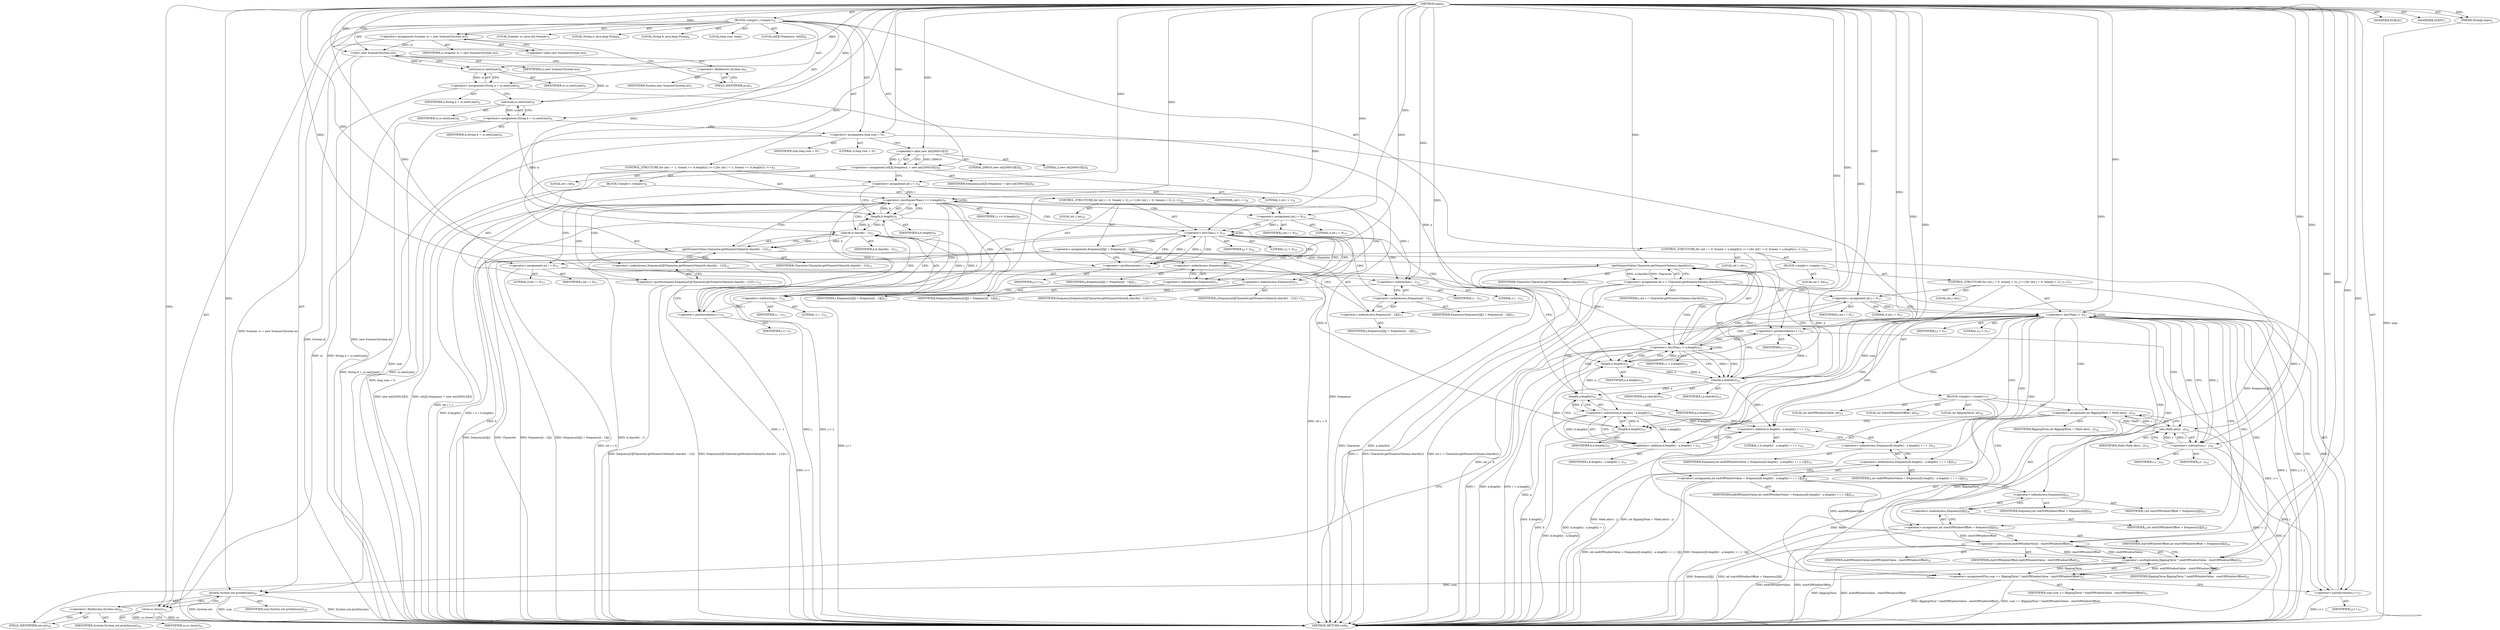 digraph "main" {  
"19" [label = <(METHOD,main)<SUB>4</SUB>> ]
"20" [label = <(PARAM,String[] args)<SUB>4</SUB>> ]
"21" [label = <(BLOCK,&lt;empty&gt;,&lt;empty&gt;)<SUB>4</SUB>> ]
"4" [label = <(LOCAL,Scanner sc: java.util.Scanner)<SUB>5</SUB>> ]
"22" [label = <(&lt;operator&gt;.assignment,Scanner sc = new Scanner(System.in))<SUB>5</SUB>> ]
"23" [label = <(IDENTIFIER,sc,Scanner sc = new Scanner(System.in))<SUB>5</SUB>> ]
"24" [label = <(&lt;operator&gt;.alloc,new Scanner(System.in))<SUB>5</SUB>> ]
"25" [label = <(&lt;init&gt;,new Scanner(System.in))<SUB>5</SUB>> ]
"3" [label = <(IDENTIFIER,sc,new Scanner(System.in))<SUB>5</SUB>> ]
"26" [label = <(&lt;operator&gt;.fieldAccess,System.in)<SUB>5</SUB>> ]
"27" [label = <(IDENTIFIER,System,new Scanner(System.in))<SUB>5</SUB>> ]
"28" [label = <(FIELD_IDENTIFIER,in,in)<SUB>5</SUB>> ]
"29" [label = <(LOCAL,String a: java.lang.String)<SUB>6</SUB>> ]
"30" [label = <(LOCAL,String b: java.lang.String)<SUB>6</SUB>> ]
"31" [label = <(&lt;operator&gt;.assignment,String a = sc.nextLine())<SUB>6</SUB>> ]
"32" [label = <(IDENTIFIER,a,String a = sc.nextLine())<SUB>6</SUB>> ]
"33" [label = <(nextLine,sc.nextLine())<SUB>6</SUB>> ]
"34" [label = <(IDENTIFIER,sc,sc.nextLine())<SUB>6</SUB>> ]
"35" [label = <(&lt;operator&gt;.assignment,String b = sc.nextLine())<SUB>6</SUB>> ]
"36" [label = <(IDENTIFIER,b,String b = sc.nextLine())<SUB>6</SUB>> ]
"37" [label = <(nextLine,sc.nextLine())<SUB>6</SUB>> ]
"38" [label = <(IDENTIFIER,sc,sc.nextLine())<SUB>6</SUB>> ]
"39" [label = <(LOCAL,long sum: long)<SUB>7</SUB>> ]
"40" [label = <(&lt;operator&gt;.assignment,long sum = 0)<SUB>7</SUB>> ]
"41" [label = <(IDENTIFIER,sum,long sum = 0)<SUB>7</SUB>> ]
"42" [label = <(LITERAL,0,long sum = 0)<SUB>7</SUB>> ]
"43" [label = <(LOCAL,int[][] frequency: int[][])<SUB>8</SUB>> ]
"44" [label = <(&lt;operator&gt;.assignment,int[][] frequency = new int[200010][2])<SUB>8</SUB>> ]
"45" [label = <(IDENTIFIER,frequency,int[][] frequency = new int[200010][2])<SUB>8</SUB>> ]
"46" [label = <(&lt;operator&gt;.alloc,new int[200010][2])> ]
"47" [label = <(LITERAL,200010,new int[200010][2])<SUB>8</SUB>> ]
"48" [label = <(LITERAL,2,new int[200010][2])<SUB>8</SUB>> ]
"49" [label = <(CONTROL_STRUCTURE,for (int i = 1; Some(i &lt;= b.length()); i++),for (int i = 1; Some(i &lt;= b.length()); i++))<SUB>9</SUB>> ]
"50" [label = <(LOCAL,int i: int)<SUB>9</SUB>> ]
"51" [label = <(&lt;operator&gt;.assignment,int i = 1)<SUB>9</SUB>> ]
"52" [label = <(IDENTIFIER,i,int i = 1)<SUB>9</SUB>> ]
"53" [label = <(LITERAL,1,int i = 1)<SUB>9</SUB>> ]
"54" [label = <(&lt;operator&gt;.lessEqualsThan,i &lt;= b.length())<SUB>9</SUB>> ]
"55" [label = <(IDENTIFIER,i,i &lt;= b.length())<SUB>9</SUB>> ]
"56" [label = <(length,b.length())<SUB>9</SUB>> ]
"57" [label = <(IDENTIFIER,b,b.length())<SUB>9</SUB>> ]
"58" [label = <(&lt;operator&gt;.postIncrement,i++)<SUB>9</SUB>> ]
"59" [label = <(IDENTIFIER,i,i++)<SUB>9</SUB>> ]
"60" [label = <(BLOCK,&lt;empty&gt;,&lt;empty&gt;)<SUB>9</SUB>> ]
"61" [label = <(CONTROL_STRUCTURE,for (int j = 0; Some(j &lt; 2); j++),for (int j = 0; Some(j &lt; 2); j++))<SUB>10</SUB>> ]
"62" [label = <(LOCAL,int j: int)<SUB>10</SUB>> ]
"63" [label = <(&lt;operator&gt;.assignment,int j = 0)<SUB>10</SUB>> ]
"64" [label = <(IDENTIFIER,j,int j = 0)<SUB>10</SUB>> ]
"65" [label = <(LITERAL,0,int j = 0)<SUB>10</SUB>> ]
"66" [label = <(&lt;operator&gt;.lessThan,j &lt; 2)<SUB>10</SUB>> ]
"67" [label = <(IDENTIFIER,j,j &lt; 2)<SUB>10</SUB>> ]
"68" [label = <(LITERAL,2,j &lt; 2)<SUB>10</SUB>> ]
"69" [label = <(&lt;operator&gt;.postIncrement,j++)<SUB>10</SUB>> ]
"70" [label = <(IDENTIFIER,j,j++)<SUB>10</SUB>> ]
"71" [label = <(&lt;operator&gt;.assignment,frequency[i][j] = frequency[i - 1][j])<SUB>11</SUB>> ]
"72" [label = <(&lt;operator&gt;.indexAccess,frequency[i][j])<SUB>11</SUB>> ]
"73" [label = <(&lt;operator&gt;.indexAccess,frequency[i])<SUB>11</SUB>> ]
"74" [label = <(IDENTIFIER,frequency,frequency[i][j] = frequency[i - 1][j])<SUB>11</SUB>> ]
"75" [label = <(IDENTIFIER,i,frequency[i][j] = frequency[i - 1][j])<SUB>11</SUB>> ]
"76" [label = <(IDENTIFIER,j,frequency[i][j] = frequency[i - 1][j])<SUB>11</SUB>> ]
"77" [label = <(&lt;operator&gt;.indexAccess,frequency[i - 1][j])<SUB>11</SUB>> ]
"78" [label = <(&lt;operator&gt;.indexAccess,frequency[i - 1])<SUB>11</SUB>> ]
"79" [label = <(IDENTIFIER,frequency,frequency[i][j] = frequency[i - 1][j])<SUB>11</SUB>> ]
"80" [label = <(&lt;operator&gt;.subtraction,i - 1)<SUB>11</SUB>> ]
"81" [label = <(IDENTIFIER,i,i - 1)<SUB>11</SUB>> ]
"82" [label = <(LITERAL,1,i - 1)<SUB>11</SUB>> ]
"83" [label = <(IDENTIFIER,j,frequency[i][j] = frequency[i - 1][j])<SUB>11</SUB>> ]
"84" [label = <(&lt;operator&gt;.postIncrement,frequency[i][Character.getNumericValue((b.charAt(i - 1)))]++)<SUB>12</SUB>> ]
"85" [label = <(&lt;operator&gt;.indexAccess,frequency[i][Character.getNumericValue((b.charAt(i - 1)))])<SUB>12</SUB>> ]
"86" [label = <(&lt;operator&gt;.indexAccess,frequency[i])<SUB>12</SUB>> ]
"87" [label = <(IDENTIFIER,frequency,frequency[i][Character.getNumericValue((b.charAt(i - 1)))]++)<SUB>12</SUB>> ]
"88" [label = <(IDENTIFIER,i,frequency[i][Character.getNumericValue((b.charAt(i - 1)))]++)<SUB>12</SUB>> ]
"89" [label = <(getNumericValue,Character.getNumericValue((b.charAt(i - 1))))<SUB>12</SUB>> ]
"90" [label = <(IDENTIFIER,Character,Character.getNumericValue((b.charAt(i - 1))))<SUB>12</SUB>> ]
"91" [label = <(charAt,b.charAt(i - 1))<SUB>12</SUB>> ]
"92" [label = <(IDENTIFIER,b,b.charAt(i - 1))<SUB>12</SUB>> ]
"93" [label = <(&lt;operator&gt;.subtraction,i - 1)<SUB>12</SUB>> ]
"94" [label = <(IDENTIFIER,i,i - 1)<SUB>12</SUB>> ]
"95" [label = <(LITERAL,1,i - 1)<SUB>12</SUB>> ]
"96" [label = <(CONTROL_STRUCTURE,for (int i = 0; Some(i &lt; a.length()); i++),for (int i = 0; Some(i &lt; a.length()); i++))<SUB>15</SUB>> ]
"97" [label = <(LOCAL,int i: int)<SUB>15</SUB>> ]
"98" [label = <(&lt;operator&gt;.assignment,int i = 0)<SUB>15</SUB>> ]
"99" [label = <(IDENTIFIER,i,int i = 0)<SUB>15</SUB>> ]
"100" [label = <(LITERAL,0,int i = 0)<SUB>15</SUB>> ]
"101" [label = <(&lt;operator&gt;.lessThan,i &lt; a.length())<SUB>15</SUB>> ]
"102" [label = <(IDENTIFIER,i,i &lt; a.length())<SUB>15</SUB>> ]
"103" [label = <(length,a.length())<SUB>15</SUB>> ]
"104" [label = <(IDENTIFIER,a,a.length())<SUB>15</SUB>> ]
"105" [label = <(&lt;operator&gt;.postIncrement,i++)<SUB>15</SUB>> ]
"106" [label = <(IDENTIFIER,i,i++)<SUB>15</SUB>> ]
"107" [label = <(BLOCK,&lt;empty&gt;,&lt;empty&gt;)<SUB>15</SUB>> ]
"108" [label = <(LOCAL,int c: int)<SUB>16</SUB>> ]
"109" [label = <(&lt;operator&gt;.assignment,int c = Character.getNumericValue(a.charAt(i)))<SUB>16</SUB>> ]
"110" [label = <(IDENTIFIER,c,int c = Character.getNumericValue(a.charAt(i)))<SUB>16</SUB>> ]
"111" [label = <(getNumericValue,Character.getNumericValue(a.charAt(i)))<SUB>16</SUB>> ]
"112" [label = <(IDENTIFIER,Character,Character.getNumericValue(a.charAt(i)))<SUB>16</SUB>> ]
"113" [label = <(charAt,a.charAt(i))<SUB>16</SUB>> ]
"114" [label = <(IDENTIFIER,a,a.charAt(i))<SUB>16</SUB>> ]
"115" [label = <(IDENTIFIER,i,a.charAt(i))<SUB>16</SUB>> ]
"116" [label = <(CONTROL_STRUCTURE,for (int j = 0; Some(j &lt; 2); j++),for (int j = 0; Some(j &lt; 2); j++))<SUB>17</SUB>> ]
"117" [label = <(LOCAL,int j: int)<SUB>17</SUB>> ]
"118" [label = <(&lt;operator&gt;.assignment,int j = 0)<SUB>17</SUB>> ]
"119" [label = <(IDENTIFIER,j,int j = 0)<SUB>17</SUB>> ]
"120" [label = <(LITERAL,0,int j = 0)<SUB>17</SUB>> ]
"121" [label = <(&lt;operator&gt;.lessThan,j &lt; 2)<SUB>17</SUB>> ]
"122" [label = <(IDENTIFIER,j,j &lt; 2)<SUB>17</SUB>> ]
"123" [label = <(LITERAL,2,j &lt; 2)<SUB>17</SUB>> ]
"124" [label = <(&lt;operator&gt;.postIncrement,j++)<SUB>17</SUB>> ]
"125" [label = <(IDENTIFIER,j,j++)<SUB>17</SUB>> ]
"126" [label = <(BLOCK,&lt;empty&gt;,&lt;empty&gt;)<SUB>17</SUB>> ]
"127" [label = <(LOCAL,int flippingTerm: int)<SUB>18</SUB>> ]
"128" [label = <(&lt;operator&gt;.assignment,int flippingTerm = Math.abs(c - j))<SUB>18</SUB>> ]
"129" [label = <(IDENTIFIER,flippingTerm,int flippingTerm = Math.abs(c - j))<SUB>18</SUB>> ]
"130" [label = <(abs,Math.abs(c - j))<SUB>18</SUB>> ]
"131" [label = <(IDENTIFIER,Math,Math.abs(c - j))<SUB>18</SUB>> ]
"132" [label = <(&lt;operator&gt;.subtraction,c - j)<SUB>18</SUB>> ]
"133" [label = <(IDENTIFIER,c,c - j)<SUB>18</SUB>> ]
"134" [label = <(IDENTIFIER,j,c - j)<SUB>18</SUB>> ]
"135" [label = <(LOCAL,int endOfWindowValue: int)<SUB>19</SUB>> ]
"136" [label = <(&lt;operator&gt;.assignment,int endOfWindowValue = frequency[b.length() - a.length() + i + 1][j])<SUB>19</SUB>> ]
"137" [label = <(IDENTIFIER,endOfWindowValue,int endOfWindowValue = frequency[b.length() - a.length() + i + 1][j])<SUB>19</SUB>> ]
"138" [label = <(&lt;operator&gt;.indexAccess,frequency[b.length() - a.length() + i + 1][j])<SUB>19</SUB>> ]
"139" [label = <(&lt;operator&gt;.indexAccess,frequency[b.length() - a.length() + i + 1])<SUB>19</SUB>> ]
"140" [label = <(IDENTIFIER,frequency,int endOfWindowValue = frequency[b.length() - a.length() + i + 1][j])<SUB>19</SUB>> ]
"141" [label = <(&lt;operator&gt;.addition,b.length() - a.length() + i + 1)<SUB>19</SUB>> ]
"142" [label = <(&lt;operator&gt;.addition,b.length() - a.length() + i)<SUB>19</SUB>> ]
"143" [label = <(&lt;operator&gt;.subtraction,b.length() - a.length())<SUB>19</SUB>> ]
"144" [label = <(length,b.length())<SUB>19</SUB>> ]
"145" [label = <(IDENTIFIER,b,b.length())<SUB>19</SUB>> ]
"146" [label = <(length,a.length())<SUB>19</SUB>> ]
"147" [label = <(IDENTIFIER,a,a.length())<SUB>19</SUB>> ]
"148" [label = <(IDENTIFIER,i,b.length() - a.length() + i)<SUB>19</SUB>> ]
"149" [label = <(LITERAL,1,b.length() - a.length() + i + 1)<SUB>19</SUB>> ]
"150" [label = <(IDENTIFIER,j,int endOfWindowValue = frequency[b.length() - a.length() + i + 1][j])<SUB>19</SUB>> ]
"151" [label = <(LOCAL,int startOfWindowOffset: int)<SUB>20</SUB>> ]
"152" [label = <(&lt;operator&gt;.assignment,int startOfWindowOffset = frequency[i][j])<SUB>20</SUB>> ]
"153" [label = <(IDENTIFIER,startOfWindowOffset,int startOfWindowOffset = frequency[i][j])<SUB>20</SUB>> ]
"154" [label = <(&lt;operator&gt;.indexAccess,frequency[i][j])<SUB>20</SUB>> ]
"155" [label = <(&lt;operator&gt;.indexAccess,frequency[i])<SUB>20</SUB>> ]
"156" [label = <(IDENTIFIER,frequency,int startOfWindowOffset = frequency[i][j])<SUB>20</SUB>> ]
"157" [label = <(IDENTIFIER,i,int startOfWindowOffset = frequency[i][j])<SUB>20</SUB>> ]
"158" [label = <(IDENTIFIER,j,int startOfWindowOffset = frequency[i][j])<SUB>20</SUB>> ]
"159" [label = <(&lt;operator&gt;.assignmentPlus,sum += flippingTerm * (endOfWindowValue - startOfWindowOffset))<SUB>21</SUB>> ]
"160" [label = <(IDENTIFIER,sum,sum += flippingTerm * (endOfWindowValue - startOfWindowOffset))<SUB>21</SUB>> ]
"161" [label = <(&lt;operator&gt;.multiplication,flippingTerm * (endOfWindowValue - startOfWindowOffset))<SUB>21</SUB>> ]
"162" [label = <(IDENTIFIER,flippingTerm,flippingTerm * (endOfWindowValue - startOfWindowOffset))<SUB>21</SUB>> ]
"163" [label = <(&lt;operator&gt;.subtraction,endOfWindowValue - startOfWindowOffset)<SUB>21</SUB>> ]
"164" [label = <(IDENTIFIER,endOfWindowValue,endOfWindowValue - startOfWindowOffset)<SUB>21</SUB>> ]
"165" [label = <(IDENTIFIER,startOfWindowOffset,endOfWindowValue - startOfWindowOffset)<SUB>21</SUB>> ]
"166" [label = <(println,System.out.println(sum))<SUB>24</SUB>> ]
"167" [label = <(&lt;operator&gt;.fieldAccess,System.out)<SUB>24</SUB>> ]
"168" [label = <(IDENTIFIER,System,System.out.println(sum))<SUB>24</SUB>> ]
"169" [label = <(FIELD_IDENTIFIER,out,out)<SUB>24</SUB>> ]
"170" [label = <(IDENTIFIER,sum,System.out.println(sum))<SUB>24</SUB>> ]
"171" [label = <(close,sc.close())<SUB>25</SUB>> ]
"172" [label = <(IDENTIFIER,sc,sc.close())<SUB>25</SUB>> ]
"173" [label = <(MODIFIER,PUBLIC)> ]
"174" [label = <(MODIFIER,STATIC)> ]
"175" [label = <(METHOD_RETURN,void)<SUB>4</SUB>> ]
  "19" -> "20"  [ label = "AST: "] 
  "19" -> "21"  [ label = "AST: "] 
  "19" -> "173"  [ label = "AST: "] 
  "19" -> "174"  [ label = "AST: "] 
  "19" -> "175"  [ label = "AST: "] 
  "21" -> "4"  [ label = "AST: "] 
  "21" -> "22"  [ label = "AST: "] 
  "21" -> "25"  [ label = "AST: "] 
  "21" -> "29"  [ label = "AST: "] 
  "21" -> "30"  [ label = "AST: "] 
  "21" -> "31"  [ label = "AST: "] 
  "21" -> "35"  [ label = "AST: "] 
  "21" -> "39"  [ label = "AST: "] 
  "21" -> "40"  [ label = "AST: "] 
  "21" -> "43"  [ label = "AST: "] 
  "21" -> "44"  [ label = "AST: "] 
  "21" -> "49"  [ label = "AST: "] 
  "21" -> "96"  [ label = "AST: "] 
  "21" -> "166"  [ label = "AST: "] 
  "21" -> "171"  [ label = "AST: "] 
  "22" -> "23"  [ label = "AST: "] 
  "22" -> "24"  [ label = "AST: "] 
  "25" -> "3"  [ label = "AST: "] 
  "25" -> "26"  [ label = "AST: "] 
  "26" -> "27"  [ label = "AST: "] 
  "26" -> "28"  [ label = "AST: "] 
  "31" -> "32"  [ label = "AST: "] 
  "31" -> "33"  [ label = "AST: "] 
  "33" -> "34"  [ label = "AST: "] 
  "35" -> "36"  [ label = "AST: "] 
  "35" -> "37"  [ label = "AST: "] 
  "37" -> "38"  [ label = "AST: "] 
  "40" -> "41"  [ label = "AST: "] 
  "40" -> "42"  [ label = "AST: "] 
  "44" -> "45"  [ label = "AST: "] 
  "44" -> "46"  [ label = "AST: "] 
  "46" -> "47"  [ label = "AST: "] 
  "46" -> "48"  [ label = "AST: "] 
  "49" -> "50"  [ label = "AST: "] 
  "49" -> "51"  [ label = "AST: "] 
  "49" -> "54"  [ label = "AST: "] 
  "49" -> "58"  [ label = "AST: "] 
  "49" -> "60"  [ label = "AST: "] 
  "51" -> "52"  [ label = "AST: "] 
  "51" -> "53"  [ label = "AST: "] 
  "54" -> "55"  [ label = "AST: "] 
  "54" -> "56"  [ label = "AST: "] 
  "56" -> "57"  [ label = "AST: "] 
  "58" -> "59"  [ label = "AST: "] 
  "60" -> "61"  [ label = "AST: "] 
  "60" -> "84"  [ label = "AST: "] 
  "61" -> "62"  [ label = "AST: "] 
  "61" -> "63"  [ label = "AST: "] 
  "61" -> "66"  [ label = "AST: "] 
  "61" -> "69"  [ label = "AST: "] 
  "61" -> "71"  [ label = "AST: "] 
  "63" -> "64"  [ label = "AST: "] 
  "63" -> "65"  [ label = "AST: "] 
  "66" -> "67"  [ label = "AST: "] 
  "66" -> "68"  [ label = "AST: "] 
  "69" -> "70"  [ label = "AST: "] 
  "71" -> "72"  [ label = "AST: "] 
  "71" -> "77"  [ label = "AST: "] 
  "72" -> "73"  [ label = "AST: "] 
  "72" -> "76"  [ label = "AST: "] 
  "73" -> "74"  [ label = "AST: "] 
  "73" -> "75"  [ label = "AST: "] 
  "77" -> "78"  [ label = "AST: "] 
  "77" -> "83"  [ label = "AST: "] 
  "78" -> "79"  [ label = "AST: "] 
  "78" -> "80"  [ label = "AST: "] 
  "80" -> "81"  [ label = "AST: "] 
  "80" -> "82"  [ label = "AST: "] 
  "84" -> "85"  [ label = "AST: "] 
  "85" -> "86"  [ label = "AST: "] 
  "85" -> "89"  [ label = "AST: "] 
  "86" -> "87"  [ label = "AST: "] 
  "86" -> "88"  [ label = "AST: "] 
  "89" -> "90"  [ label = "AST: "] 
  "89" -> "91"  [ label = "AST: "] 
  "91" -> "92"  [ label = "AST: "] 
  "91" -> "93"  [ label = "AST: "] 
  "93" -> "94"  [ label = "AST: "] 
  "93" -> "95"  [ label = "AST: "] 
  "96" -> "97"  [ label = "AST: "] 
  "96" -> "98"  [ label = "AST: "] 
  "96" -> "101"  [ label = "AST: "] 
  "96" -> "105"  [ label = "AST: "] 
  "96" -> "107"  [ label = "AST: "] 
  "98" -> "99"  [ label = "AST: "] 
  "98" -> "100"  [ label = "AST: "] 
  "101" -> "102"  [ label = "AST: "] 
  "101" -> "103"  [ label = "AST: "] 
  "103" -> "104"  [ label = "AST: "] 
  "105" -> "106"  [ label = "AST: "] 
  "107" -> "108"  [ label = "AST: "] 
  "107" -> "109"  [ label = "AST: "] 
  "107" -> "116"  [ label = "AST: "] 
  "109" -> "110"  [ label = "AST: "] 
  "109" -> "111"  [ label = "AST: "] 
  "111" -> "112"  [ label = "AST: "] 
  "111" -> "113"  [ label = "AST: "] 
  "113" -> "114"  [ label = "AST: "] 
  "113" -> "115"  [ label = "AST: "] 
  "116" -> "117"  [ label = "AST: "] 
  "116" -> "118"  [ label = "AST: "] 
  "116" -> "121"  [ label = "AST: "] 
  "116" -> "124"  [ label = "AST: "] 
  "116" -> "126"  [ label = "AST: "] 
  "118" -> "119"  [ label = "AST: "] 
  "118" -> "120"  [ label = "AST: "] 
  "121" -> "122"  [ label = "AST: "] 
  "121" -> "123"  [ label = "AST: "] 
  "124" -> "125"  [ label = "AST: "] 
  "126" -> "127"  [ label = "AST: "] 
  "126" -> "128"  [ label = "AST: "] 
  "126" -> "135"  [ label = "AST: "] 
  "126" -> "136"  [ label = "AST: "] 
  "126" -> "151"  [ label = "AST: "] 
  "126" -> "152"  [ label = "AST: "] 
  "126" -> "159"  [ label = "AST: "] 
  "128" -> "129"  [ label = "AST: "] 
  "128" -> "130"  [ label = "AST: "] 
  "130" -> "131"  [ label = "AST: "] 
  "130" -> "132"  [ label = "AST: "] 
  "132" -> "133"  [ label = "AST: "] 
  "132" -> "134"  [ label = "AST: "] 
  "136" -> "137"  [ label = "AST: "] 
  "136" -> "138"  [ label = "AST: "] 
  "138" -> "139"  [ label = "AST: "] 
  "138" -> "150"  [ label = "AST: "] 
  "139" -> "140"  [ label = "AST: "] 
  "139" -> "141"  [ label = "AST: "] 
  "141" -> "142"  [ label = "AST: "] 
  "141" -> "149"  [ label = "AST: "] 
  "142" -> "143"  [ label = "AST: "] 
  "142" -> "148"  [ label = "AST: "] 
  "143" -> "144"  [ label = "AST: "] 
  "143" -> "146"  [ label = "AST: "] 
  "144" -> "145"  [ label = "AST: "] 
  "146" -> "147"  [ label = "AST: "] 
  "152" -> "153"  [ label = "AST: "] 
  "152" -> "154"  [ label = "AST: "] 
  "154" -> "155"  [ label = "AST: "] 
  "154" -> "158"  [ label = "AST: "] 
  "155" -> "156"  [ label = "AST: "] 
  "155" -> "157"  [ label = "AST: "] 
  "159" -> "160"  [ label = "AST: "] 
  "159" -> "161"  [ label = "AST: "] 
  "161" -> "162"  [ label = "AST: "] 
  "161" -> "163"  [ label = "AST: "] 
  "163" -> "164"  [ label = "AST: "] 
  "163" -> "165"  [ label = "AST: "] 
  "166" -> "167"  [ label = "AST: "] 
  "166" -> "170"  [ label = "AST: "] 
  "167" -> "168"  [ label = "AST: "] 
  "167" -> "169"  [ label = "AST: "] 
  "171" -> "172"  [ label = "AST: "] 
  "22" -> "28"  [ label = "CFG: "] 
  "25" -> "33"  [ label = "CFG: "] 
  "31" -> "37"  [ label = "CFG: "] 
  "35" -> "40"  [ label = "CFG: "] 
  "40" -> "46"  [ label = "CFG: "] 
  "44" -> "51"  [ label = "CFG: "] 
  "166" -> "171"  [ label = "CFG: "] 
  "171" -> "175"  [ label = "CFG: "] 
  "24" -> "22"  [ label = "CFG: "] 
  "26" -> "25"  [ label = "CFG: "] 
  "33" -> "31"  [ label = "CFG: "] 
  "37" -> "35"  [ label = "CFG: "] 
  "46" -> "44"  [ label = "CFG: "] 
  "51" -> "56"  [ label = "CFG: "] 
  "54" -> "63"  [ label = "CFG: "] 
  "54" -> "98"  [ label = "CFG: "] 
  "58" -> "56"  [ label = "CFG: "] 
  "98" -> "103"  [ label = "CFG: "] 
  "101" -> "113"  [ label = "CFG: "] 
  "101" -> "169"  [ label = "CFG: "] 
  "105" -> "103"  [ label = "CFG: "] 
  "167" -> "166"  [ label = "CFG: "] 
  "28" -> "26"  [ label = "CFG: "] 
  "56" -> "54"  [ label = "CFG: "] 
  "84" -> "58"  [ label = "CFG: "] 
  "103" -> "101"  [ label = "CFG: "] 
  "109" -> "118"  [ label = "CFG: "] 
  "169" -> "167"  [ label = "CFG: "] 
  "63" -> "66"  [ label = "CFG: "] 
  "66" -> "73"  [ label = "CFG: "] 
  "66" -> "86"  [ label = "CFG: "] 
  "69" -> "66"  [ label = "CFG: "] 
  "71" -> "69"  [ label = "CFG: "] 
  "85" -> "84"  [ label = "CFG: "] 
  "111" -> "109"  [ label = "CFG: "] 
  "118" -> "121"  [ label = "CFG: "] 
  "121" -> "132"  [ label = "CFG: "] 
  "121" -> "105"  [ label = "CFG: "] 
  "124" -> "121"  [ label = "CFG: "] 
  "72" -> "80"  [ label = "CFG: "] 
  "77" -> "71"  [ label = "CFG: "] 
  "86" -> "93"  [ label = "CFG: "] 
  "89" -> "85"  [ label = "CFG: "] 
  "113" -> "111"  [ label = "CFG: "] 
  "128" -> "144"  [ label = "CFG: "] 
  "136" -> "155"  [ label = "CFG: "] 
  "152" -> "163"  [ label = "CFG: "] 
  "159" -> "124"  [ label = "CFG: "] 
  "73" -> "72"  [ label = "CFG: "] 
  "78" -> "77"  [ label = "CFG: "] 
  "91" -> "89"  [ label = "CFG: "] 
  "130" -> "128"  [ label = "CFG: "] 
  "138" -> "136"  [ label = "CFG: "] 
  "154" -> "152"  [ label = "CFG: "] 
  "161" -> "159"  [ label = "CFG: "] 
  "80" -> "78"  [ label = "CFG: "] 
  "93" -> "91"  [ label = "CFG: "] 
  "132" -> "130"  [ label = "CFG: "] 
  "139" -> "138"  [ label = "CFG: "] 
  "155" -> "154"  [ label = "CFG: "] 
  "163" -> "161"  [ label = "CFG: "] 
  "141" -> "139"  [ label = "CFG: "] 
  "142" -> "141"  [ label = "CFG: "] 
  "143" -> "142"  [ label = "CFG: "] 
  "144" -> "146"  [ label = "CFG: "] 
  "146" -> "143"  [ label = "CFG: "] 
  "19" -> "24"  [ label = "CFG: "] 
  "20" -> "175"  [ label = "DDG: args"] 
  "22" -> "175"  [ label = "DDG: Scanner sc = new Scanner(System.in)"] 
  "25" -> "175"  [ label = "DDG: System.in"] 
  "25" -> "175"  [ label = "DDG: new Scanner(System.in)"] 
  "31" -> "175"  [ label = "DDG: String a = sc.nextLine()"] 
  "35" -> "175"  [ label = "DDG: sc.nextLine()"] 
  "35" -> "175"  [ label = "DDG: String b = sc.nextLine()"] 
  "40" -> "175"  [ label = "DDG: long sum = 0"] 
  "44" -> "175"  [ label = "DDG: frequency"] 
  "44" -> "175"  [ label = "DDG: new int[200010][2]"] 
  "44" -> "175"  [ label = "DDG: int[][] frequency = new int[200010][2]"] 
  "51" -> "175"  [ label = "DDG: int i = 1"] 
  "56" -> "175"  [ label = "DDG: b"] 
  "54" -> "175"  [ label = "DDG: b.length()"] 
  "54" -> "175"  [ label = "DDG: i &lt;= b.length()"] 
  "98" -> "175"  [ label = "DDG: int i = 0"] 
  "101" -> "175"  [ label = "DDG: i"] 
  "103" -> "175"  [ label = "DDG: a"] 
  "101" -> "175"  [ label = "DDG: a.length()"] 
  "101" -> "175"  [ label = "DDG: i &lt; a.length()"] 
  "166" -> "175"  [ label = "DDG: System.out"] 
  "166" -> "175"  [ label = "DDG: sum"] 
  "166" -> "175"  [ label = "DDG: System.out.println(sum)"] 
  "171" -> "175"  [ label = "DDG: sc"] 
  "171" -> "175"  [ label = "DDG: sc.close()"] 
  "109" -> "175"  [ label = "DDG: c"] 
  "111" -> "175"  [ label = "DDG: Character"] 
  "111" -> "175"  [ label = "DDG: a.charAt(i)"] 
  "109" -> "175"  [ label = "DDG: Character.getNumericValue(a.charAt(i))"] 
  "109" -> "175"  [ label = "DDG: int c = Character.getNumericValue(a.charAt(i))"] 
  "118" -> "175"  [ label = "DDG: int j = 0"] 
  "121" -> "175"  [ label = "DDG: j"] 
  "121" -> "175"  [ label = "DDG: j &lt; 2"] 
  "105" -> "175"  [ label = "DDG: i++"] 
  "132" -> "175"  [ label = "DDG: c"] 
  "130" -> "175"  [ label = "DDG: c - j"] 
  "128" -> "175"  [ label = "DDG: Math.abs(c - j)"] 
  "128" -> "175"  [ label = "DDG: int flippingTerm = Math.abs(c - j)"] 
  "144" -> "175"  [ label = "DDG: b"] 
  "143" -> "175"  [ label = "DDG: b.length()"] 
  "142" -> "175"  [ label = "DDG: b.length() - a.length()"] 
  "141" -> "175"  [ label = "DDG: b.length() - a.length() + i"] 
  "136" -> "175"  [ label = "DDG: frequency[b.length() - a.length() + i + 1][j]"] 
  "136" -> "175"  [ label = "DDG: int endOfWindowValue = frequency[b.length() - a.length() + i + 1][j]"] 
  "152" -> "175"  [ label = "DDG: frequency[i][j]"] 
  "152" -> "175"  [ label = "DDG: int startOfWindowOffset = frequency[i][j]"] 
  "161" -> "175"  [ label = "DDG: flippingTerm"] 
  "163" -> "175"  [ label = "DDG: endOfWindowValue"] 
  "163" -> "175"  [ label = "DDG: startOfWindowOffset"] 
  "161" -> "175"  [ label = "DDG: endOfWindowValue - startOfWindowOffset"] 
  "159" -> "175"  [ label = "DDG: flippingTerm * (endOfWindowValue - startOfWindowOffset)"] 
  "159" -> "175"  [ label = "DDG: sum += flippingTerm * (endOfWindowValue - startOfWindowOffset)"] 
  "124" -> "175"  [ label = "DDG: j++"] 
  "63" -> "175"  [ label = "DDG: int j = 0"] 
  "66" -> "175"  [ label = "DDG: j"] 
  "66" -> "175"  [ label = "DDG: j &lt; 2"] 
  "89" -> "175"  [ label = "DDG: Character"] 
  "91" -> "175"  [ label = "DDG: i - 1"] 
  "89" -> "175"  [ label = "DDG: b.charAt(i - 1)"] 
  "84" -> "175"  [ label = "DDG: frequency[i][Character.getNumericValue((b.charAt(i - 1)))]"] 
  "84" -> "175"  [ label = "DDG: frequency[i][Character.getNumericValue((b.charAt(i - 1)))]++"] 
  "58" -> "175"  [ label = "DDG: i++"] 
  "71" -> "175"  [ label = "DDG: frequency[i][j]"] 
  "71" -> "175"  [ label = "DDG: frequency[i - 1][j]"] 
  "71" -> "175"  [ label = "DDG: frequency[i][j] = frequency[i - 1][j]"] 
  "69" -> "175"  [ label = "DDG: j++"] 
  "130" -> "175"  [ label = "DDG: Math"] 
  "19" -> "20"  [ label = "DDG: "] 
  "19" -> "22"  [ label = "DDG: "] 
  "33" -> "31"  [ label = "DDG: sc"] 
  "37" -> "35"  [ label = "DDG: sc"] 
  "19" -> "40"  [ label = "DDG: "] 
  "46" -> "44"  [ label = "DDG: 200010"] 
  "46" -> "44"  [ label = "DDG: 2"] 
  "22" -> "25"  [ label = "DDG: sc"] 
  "19" -> "25"  [ label = "DDG: "] 
  "19" -> "51"  [ label = "DDG: "] 
  "19" -> "98"  [ label = "DDG: "] 
  "40" -> "166"  [ label = "DDG: sum"] 
  "159" -> "166"  [ label = "DDG: sum"] 
  "19" -> "166"  [ label = "DDG: "] 
  "37" -> "171"  [ label = "DDG: sc"] 
  "19" -> "171"  [ label = "DDG: "] 
  "25" -> "33"  [ label = "DDG: sc"] 
  "19" -> "33"  [ label = "DDG: "] 
  "33" -> "37"  [ label = "DDG: sc"] 
  "19" -> "37"  [ label = "DDG: "] 
  "19" -> "46"  [ label = "DDG: "] 
  "51" -> "54"  [ label = "DDG: i"] 
  "58" -> "54"  [ label = "DDG: i"] 
  "19" -> "54"  [ label = "DDG: "] 
  "56" -> "54"  [ label = "DDG: b"] 
  "93" -> "58"  [ label = "DDG: i"] 
  "19" -> "58"  [ label = "DDG: "] 
  "98" -> "101"  [ label = "DDG: i"] 
  "105" -> "101"  [ label = "DDG: i"] 
  "19" -> "101"  [ label = "DDG: "] 
  "103" -> "101"  [ label = "DDG: a"] 
  "113" -> "105"  [ label = "DDG: i"] 
  "19" -> "105"  [ label = "DDG: "] 
  "111" -> "109"  [ label = "DDG: Character"] 
  "111" -> "109"  [ label = "DDG: a.charAt(i)"] 
  "35" -> "56"  [ label = "DDG: b"] 
  "91" -> "56"  [ label = "DDG: b"] 
  "19" -> "56"  [ label = "DDG: "] 
  "19" -> "63"  [ label = "DDG: "] 
  "31" -> "103"  [ label = "DDG: a"] 
  "113" -> "103"  [ label = "DDG: a"] 
  "146" -> "103"  [ label = "DDG: a"] 
  "19" -> "103"  [ label = "DDG: "] 
  "19" -> "118"  [ label = "DDG: "] 
  "63" -> "66"  [ label = "DDG: j"] 
  "69" -> "66"  [ label = "DDG: j"] 
  "19" -> "66"  [ label = "DDG: "] 
  "66" -> "69"  [ label = "DDG: j"] 
  "19" -> "69"  [ label = "DDG: "] 
  "89" -> "111"  [ label = "DDG: Character"] 
  "19" -> "111"  [ label = "DDG: "] 
  "113" -> "111"  [ label = "DDG: a"] 
  "113" -> "111"  [ label = "DDG: i"] 
  "118" -> "121"  [ label = "DDG: j"] 
  "124" -> "121"  [ label = "DDG: j"] 
  "19" -> "121"  [ label = "DDG: "] 
  "132" -> "124"  [ label = "DDG: j"] 
  "19" -> "124"  [ label = "DDG: "] 
  "130" -> "128"  [ label = "DDG: Math"] 
  "130" -> "128"  [ label = "DDG: c - j"] 
  "71" -> "152"  [ label = "DDG: frequency[i][j]"] 
  "161" -> "159"  [ label = "DDG: flippingTerm"] 
  "161" -> "159"  [ label = "DDG: endOfWindowValue - startOfWindowOffset"] 
  "19" -> "89"  [ label = "DDG: "] 
  "91" -> "89"  [ label = "DDG: b"] 
  "91" -> "89"  [ label = "DDG: i - 1"] 
  "103" -> "113"  [ label = "DDG: a"] 
  "19" -> "113"  [ label = "DDG: "] 
  "101" -> "113"  [ label = "DDG: i"] 
  "40" -> "159"  [ label = "DDG: sum"] 
  "19" -> "159"  [ label = "DDG: "] 
  "56" -> "91"  [ label = "DDG: b"] 
  "19" -> "91"  [ label = "DDG: "] 
  "93" -> "91"  [ label = "DDG: i"] 
  "93" -> "91"  [ label = "DDG: 1"] 
  "19" -> "130"  [ label = "DDG: "] 
  "132" -> "130"  [ label = "DDG: c"] 
  "132" -> "130"  [ label = "DDG: j"] 
  "128" -> "161"  [ label = "DDG: flippingTerm"] 
  "19" -> "161"  [ label = "DDG: "] 
  "163" -> "161"  [ label = "DDG: endOfWindowValue"] 
  "163" -> "161"  [ label = "DDG: startOfWindowOffset"] 
  "54" -> "80"  [ label = "DDG: i"] 
  "19" -> "80"  [ label = "DDG: "] 
  "54" -> "93"  [ label = "DDG: i"] 
  "80" -> "93"  [ label = "DDG: i"] 
  "19" -> "93"  [ label = "DDG: "] 
  "109" -> "132"  [ label = "DDG: c"] 
  "19" -> "132"  [ label = "DDG: "] 
  "121" -> "132"  [ label = "DDG: j"] 
  "136" -> "163"  [ label = "DDG: endOfWindowValue"] 
  "19" -> "163"  [ label = "DDG: "] 
  "152" -> "163"  [ label = "DDG: startOfWindowOffset"] 
  "143" -> "141"  [ label = "DDG: b.length()"] 
  "143" -> "141"  [ label = "DDG: a.length()"] 
  "113" -> "141"  [ label = "DDG: i"] 
  "19" -> "141"  [ label = "DDG: "] 
  "143" -> "142"  [ label = "DDG: b.length()"] 
  "143" -> "142"  [ label = "DDG: a.length()"] 
  "113" -> "142"  [ label = "DDG: i"] 
  "19" -> "142"  [ label = "DDG: "] 
  "144" -> "143"  [ label = "DDG: b"] 
  "146" -> "143"  [ label = "DDG: a"] 
  "56" -> "144"  [ label = "DDG: b"] 
  "19" -> "144"  [ label = "DDG: "] 
  "113" -> "146"  [ label = "DDG: a"] 
  "19" -> "146"  [ label = "DDG: "] 
  "54" -> "84"  [ label = "CDG: "] 
  "54" -> "85"  [ label = "CDG: "] 
  "54" -> "56"  [ label = "CDG: "] 
  "54" -> "91"  [ label = "CDG: "] 
  "54" -> "93"  [ label = "CDG: "] 
  "54" -> "54"  [ label = "CDG: "] 
  "54" -> "58"  [ label = "CDG: "] 
  "54" -> "86"  [ label = "CDG: "] 
  "54" -> "89"  [ label = "CDG: "] 
  "54" -> "66"  [ label = "CDG: "] 
  "54" -> "63"  [ label = "CDG: "] 
  "101" -> "113"  [ label = "CDG: "] 
  "101" -> "103"  [ label = "CDG: "] 
  "101" -> "121"  [ label = "CDG: "] 
  "101" -> "101"  [ label = "CDG: "] 
  "101" -> "118"  [ label = "CDG: "] 
  "101" -> "111"  [ label = "CDG: "] 
  "101" -> "105"  [ label = "CDG: "] 
  "101" -> "109"  [ label = "CDG: "] 
  "66" -> "73"  [ label = "CDG: "] 
  "66" -> "77"  [ label = "CDG: "] 
  "66" -> "69"  [ label = "CDG: "] 
  "66" -> "80"  [ label = "CDG: "] 
  "66" -> "66"  [ label = "CDG: "] 
  "66" -> "72"  [ label = "CDG: "] 
  "66" -> "71"  [ label = "CDG: "] 
  "66" -> "78"  [ label = "CDG: "] 
  "121" -> "136"  [ label = "CDG: "] 
  "121" -> "154"  [ label = "CDG: "] 
  "121" -> "146"  [ label = "CDG: "] 
  "121" -> "128"  [ label = "CDG: "] 
  "121" -> "161"  [ label = "CDG: "] 
  "121" -> "163"  [ label = "CDG: "] 
  "121" -> "132"  [ label = "CDG: "] 
  "121" -> "121"  [ label = "CDG: "] 
  "121" -> "144"  [ label = "CDG: "] 
  "121" -> "138"  [ label = "CDG: "] 
  "121" -> "152"  [ label = "CDG: "] 
  "121" -> "130"  [ label = "CDG: "] 
  "121" -> "155"  [ label = "CDG: "] 
  "121" -> "139"  [ label = "CDG: "] 
  "121" -> "141"  [ label = "CDG: "] 
  "121" -> "142"  [ label = "CDG: "] 
  "121" -> "159"  [ label = "CDG: "] 
  "121" -> "143"  [ label = "CDG: "] 
  "121" -> "124"  [ label = "CDG: "] 
}
